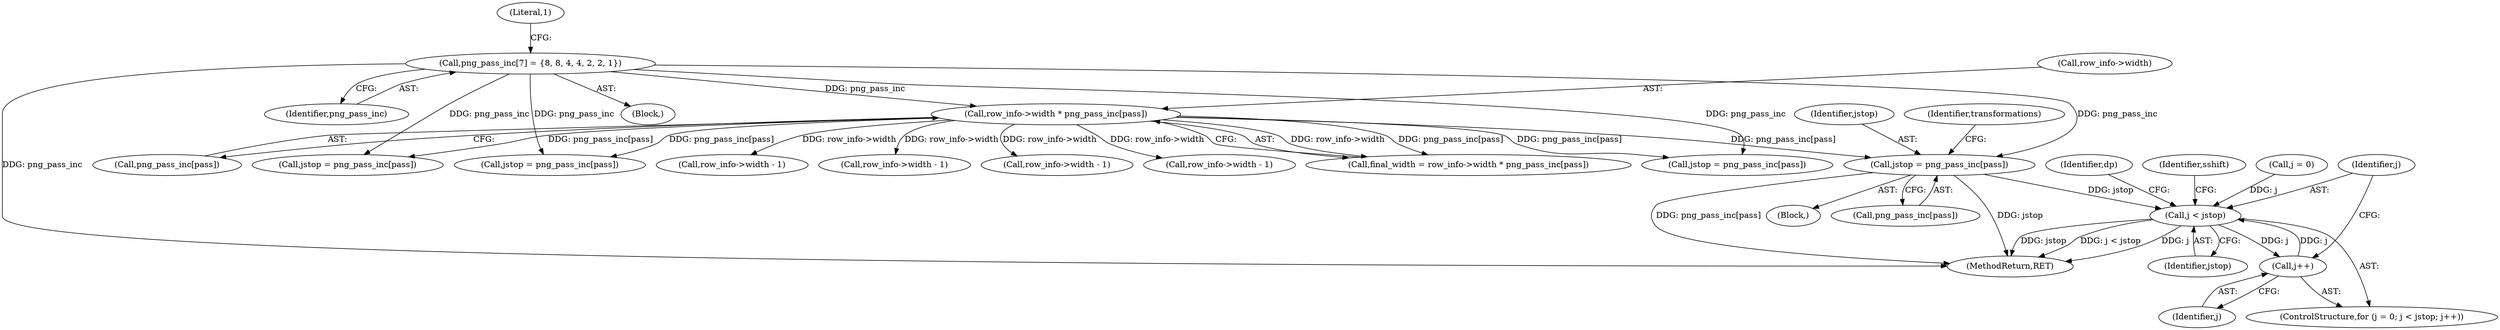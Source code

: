 digraph "0_Chrome_7f3d85b096f66870a15b37c2f40b219b2e292693_10@array" {
"1000197" [label="(Call,jstop = png_pass_inc[pass])"];
"1000151" [label="(Call,row_info->width * png_pass_inc[pass])"];
"1000134" [label="(Call,png_pass_inc[7] = {8, 8, 4, 4, 2, 2, 1})"];
"1000301" [label="(Call,j < jstop)"];
"1000304" [label="(Call,j++)"];
"1000567" [label="(Call,row_info->width - 1)"];
"1000302" [label="(Identifier,j)"];
"1000309" [label="(Identifier,dp)"];
"1000301" [label="(Call,j < jstop)"];
"1000135" [label="(Identifier,png_pass_inc)"];
"1000343" [label="(Identifier,sshift)"];
"1000137" [label="(Literal,1)"];
"1000164" [label="(Block,)"];
"1000298" [label="(Call,j = 0)"];
"1000305" [label="(Identifier,j)"];
"1000199" [label="(Call,png_pass_inc[pass])"];
"1000152" [label="(Call,row_info->width)"];
"1000592" [label="(Call,jstop = png_pass_inc[pass])"];
"1000198" [label="(Identifier,jstop)"];
"1000776" [label="(Call,row_info->width - 1)"];
"1000197" [label="(Call,jstop = png_pass_inc[pass])"];
"1000173" [label="(Call,row_info->width - 1)"];
"1000149" [label="(Call,final_width = row_info->width * png_pass_inc[pass])"];
"1000390" [label="(Call,jstop = png_pass_inc[pass])"];
"1000105" [label="(Block,)"];
"1000151" [label="(Call,row_info->width * png_pass_inc[pass])"];
"1000297" [label="(ControlStructure,for (j = 0; j < jstop; j++))"];
"1000155" [label="(Call,png_pass_inc[pass])"];
"1000207" [label="(Identifier,transformations)"];
"1000854" [label="(MethodReturn,RET)"];
"1000304" [label="(Call,j++)"];
"1000366" [label="(Call,row_info->width - 1)"];
"1000303" [label="(Identifier,jstop)"];
"1000795" [label="(Call,jstop = png_pass_inc[pass])"];
"1000134" [label="(Call,png_pass_inc[7] = {8, 8, 4, 4, 2, 2, 1})"];
"1000197" -> "1000164"  [label="AST: "];
"1000197" -> "1000199"  [label="CFG: "];
"1000198" -> "1000197"  [label="AST: "];
"1000199" -> "1000197"  [label="AST: "];
"1000207" -> "1000197"  [label="CFG: "];
"1000197" -> "1000854"  [label="DDG: png_pass_inc[pass]"];
"1000197" -> "1000854"  [label="DDG: jstop"];
"1000151" -> "1000197"  [label="DDG: png_pass_inc[pass]"];
"1000134" -> "1000197"  [label="DDG: png_pass_inc"];
"1000197" -> "1000301"  [label="DDG: jstop"];
"1000151" -> "1000149"  [label="AST: "];
"1000151" -> "1000155"  [label="CFG: "];
"1000152" -> "1000151"  [label="AST: "];
"1000155" -> "1000151"  [label="AST: "];
"1000149" -> "1000151"  [label="CFG: "];
"1000151" -> "1000149"  [label="DDG: row_info->width"];
"1000151" -> "1000149"  [label="DDG: png_pass_inc[pass]"];
"1000134" -> "1000151"  [label="DDG: png_pass_inc"];
"1000151" -> "1000173"  [label="DDG: row_info->width"];
"1000151" -> "1000366"  [label="DDG: row_info->width"];
"1000151" -> "1000390"  [label="DDG: png_pass_inc[pass]"];
"1000151" -> "1000567"  [label="DDG: row_info->width"];
"1000151" -> "1000592"  [label="DDG: png_pass_inc[pass]"];
"1000151" -> "1000776"  [label="DDG: row_info->width"];
"1000151" -> "1000795"  [label="DDG: png_pass_inc[pass]"];
"1000134" -> "1000105"  [label="AST: "];
"1000134" -> "1000135"  [label="CFG: "];
"1000135" -> "1000134"  [label="AST: "];
"1000137" -> "1000134"  [label="CFG: "];
"1000134" -> "1000854"  [label="DDG: png_pass_inc"];
"1000134" -> "1000390"  [label="DDG: png_pass_inc"];
"1000134" -> "1000592"  [label="DDG: png_pass_inc"];
"1000134" -> "1000795"  [label="DDG: png_pass_inc"];
"1000301" -> "1000297"  [label="AST: "];
"1000301" -> "1000303"  [label="CFG: "];
"1000302" -> "1000301"  [label="AST: "];
"1000303" -> "1000301"  [label="AST: "];
"1000309" -> "1000301"  [label="CFG: "];
"1000343" -> "1000301"  [label="CFG: "];
"1000301" -> "1000854"  [label="DDG: jstop"];
"1000301" -> "1000854"  [label="DDG: j < jstop"];
"1000301" -> "1000854"  [label="DDG: j"];
"1000298" -> "1000301"  [label="DDG: j"];
"1000304" -> "1000301"  [label="DDG: j"];
"1000301" -> "1000304"  [label="DDG: j"];
"1000304" -> "1000297"  [label="AST: "];
"1000304" -> "1000305"  [label="CFG: "];
"1000305" -> "1000304"  [label="AST: "];
"1000302" -> "1000304"  [label="CFG: "];
}
